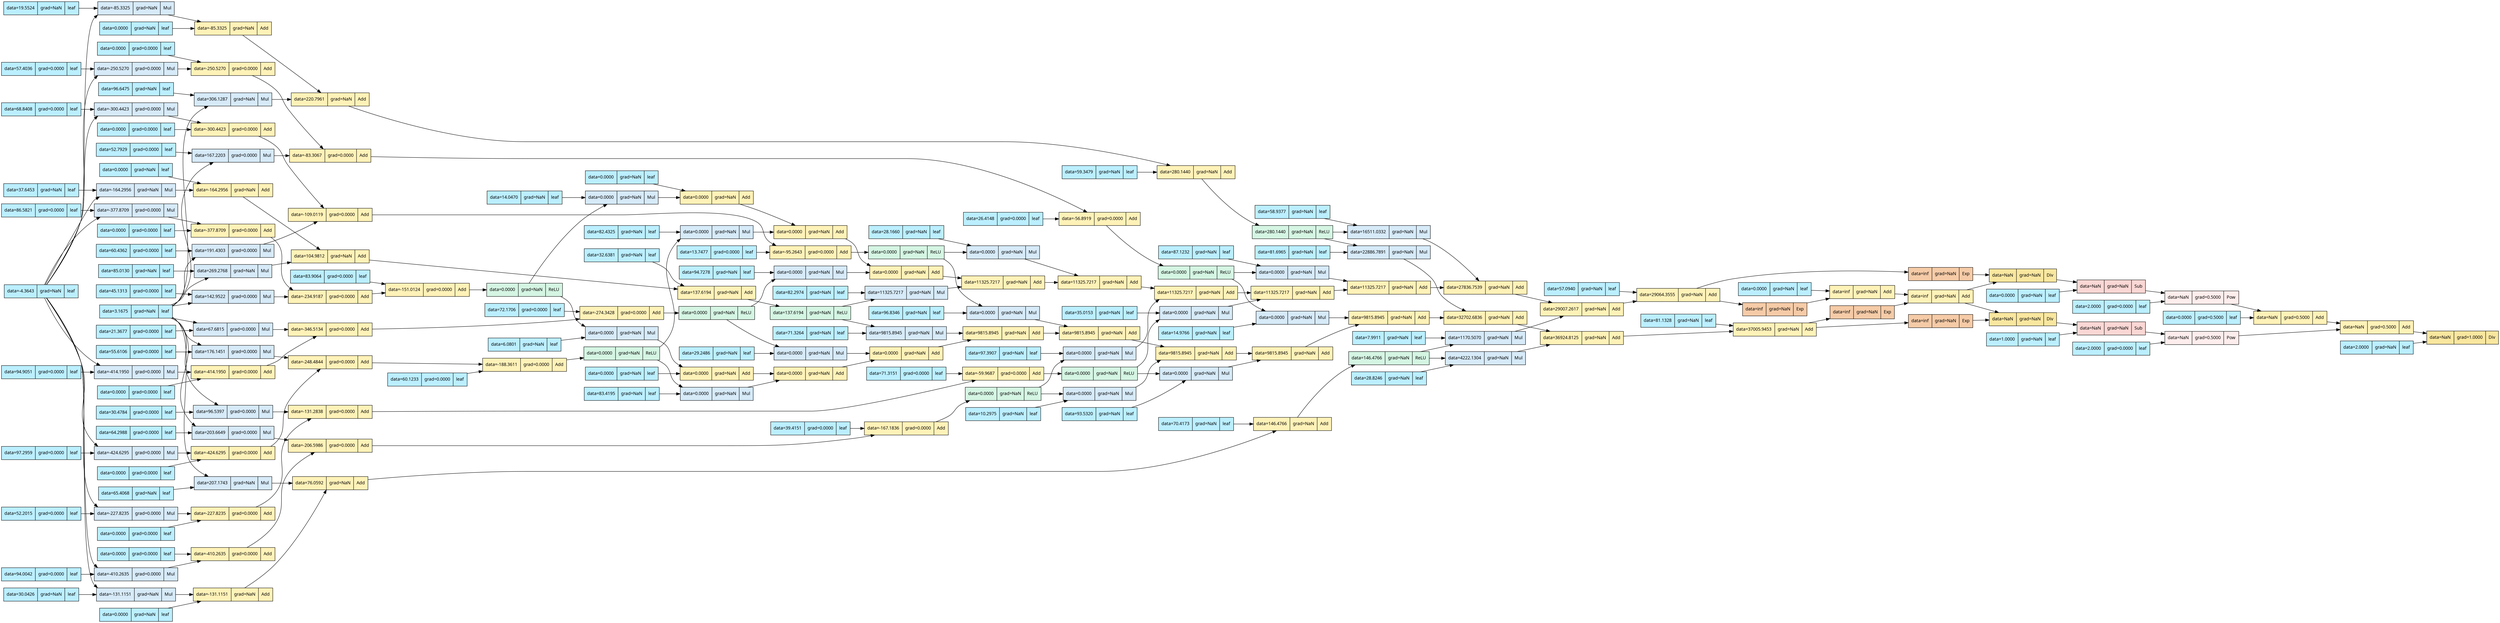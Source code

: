 digraph G {
  rankdir=LR; // Left-to-right layout
  node [fontsize=12, fontname="Verdana"];
  4156487137304219544 [label="{ data=NaN | grad=1.0000 | Div }", shape=record, style=filled, fillcolor="#F9E79F"];
  6445075832536464375 [label="{ data=NaN | grad=0.5000 | Add }", shape=record, style=filled, fillcolor="#FFF2B8"];
  9652103757747382386 [label="{ data=NaN | grad=0.5000 | Add }", shape=record, style=filled, fillcolor="#FFF2B8"];
  4453127789006967767 [label="{ data=0.0000 | grad=0.5000 | leaf }", shape=record, style=filled, fillcolor="#BBEFFF"];
  11769418526081627756 [label="{ data=NaN | grad=0.5000 | Pow }", shape=record, style=filled, fillcolor="#FDEDEC"];
  16412774921587454676 [label="{ data=NaN | grad=NaN | Sub }", shape=record, style=filled, fillcolor="#FAD7D4"];
  4108063077065796379 [label="{ data=NaN | grad=NaN | Div }", shape=record, style=filled, fillcolor="#F9E79F"];
  2104862335150026144 [label="{ data=inf | grad=NaN | Exp }", shape=record, style=filled, fillcolor="#F5CBA7"];
  746689535415674883 [label="{ data=29064.3555 | grad=NaN | Add }", shape=record, style=filled, fillcolor="#FFF2B8"];
  6503486633204749297 [label="{ data=29007.2617 | grad=NaN | Add }", shape=record, style=filled, fillcolor="#FFF2B8"];
  9631342991091460214 [label="{ data=27836.7539 | grad=NaN | Add }", shape=record, style=filled, fillcolor="#FFF2B8"];
  17467583960661753713 [label="{ data=11325.7217 | grad=NaN | Add }", shape=record, style=filled, fillcolor="#FFF2B8"];
  16389201200921079372 [label="{ data=11325.7217 | grad=NaN | Add }", shape=record, style=filled, fillcolor="#FFF2B8"];
  5043750671430192539 [label="{ data=11325.7217 | grad=NaN | Add }", shape=record, style=filled, fillcolor="#FFF2B8"];
  5450896785586428962 [label="{ data=11325.7217 | grad=NaN | Add }", shape=record, style=filled, fillcolor="#FFF2B8"];
  6056980783152377875 [label="{ data=11325.7217 | grad=NaN | Add }", shape=record, style=filled, fillcolor="#FFF2B8"];
  13607157589225850112 [label="{ data=0.0000 | grad=NaN | Add }", shape=record, style=filled, fillcolor="#FFF2B8"];
  13651807513943175569 [label="{ data=0.0000 | grad=NaN | Add }", shape=record, style=filled, fillcolor="#FFF2B8"];
  3562281269435432983 [label="{ data=0.0000 | grad=NaN | Add }", shape=record, style=filled, fillcolor="#FFF2B8"];
  4300880648821983507 [label="{ data=0.0000 | grad=NaN | leaf }", shape=record, style=filled, fillcolor="#BBEFFF"];
  14400529878893555492 [label="{ data=0.0000 | grad=NaN | Mul }", shape=record, style=filled, fillcolor="#D6EAF8"];
  14629992582369067462 [label="{ data=14.0470 | grad=NaN | leaf }", shape=record, style=filled, fillcolor="#BBEFFF"];
  5415975760615266017 [label="{ data=0.0000 | grad=NaN | ReLU }", shape=record, style=filled, fillcolor="#D5F5E3"];
  12044430445780366163 [label="{ data=-151.0124 | grad=0.0000 | Add }", shape=record, style=filled, fillcolor="#FFF2B8"];
  1578423397093564296 [label="{ data=-234.9187 | grad=0.0000 | Add }", shape=record, style=filled, fillcolor="#FFF2B8"];
  7529631893734071296 [label="{ data=-377.8709 | grad=0.0000 | Add }", shape=record, style=filled, fillcolor="#FFF2B8"];
  16149619182073098789 [label="{ data=0.0000 | grad=0.0000 | leaf }", shape=record, style=filled, fillcolor="#BBEFFF"];
  16981078485627741796 [label="{ data=-377.8709 | grad=0.0000 | Mul }", shape=record, style=filled, fillcolor="#D6EAF8"];
  15218539432622893154 [label="{ data=86.5821 | grad=0.0000 | leaf }", shape=record, style=filled, fillcolor="#BBEFFF"];
  15215729562210985212 [label="{ data=-4.3643 | grad=NaN | leaf }", shape=record, style=filled, fillcolor="#BBEFFF"];
  11213094826238769706 [label="{ data=142.9522 | grad=0.0000 | Mul }", shape=record, style=filled, fillcolor="#D6EAF8"];
  15922779182525154977 [label="{ data=45.1313 | grad=0.0000 | leaf }", shape=record, style=filled, fillcolor="#BBEFFF"];
  17810763694442120682 [label="{ data=3.1675 | grad=NaN | leaf }", shape=record, style=filled, fillcolor="#BBEFFF"];
  16182520908888526550 [label="{ data=83.9064 | grad=0.0000 | leaf }", shape=record, style=filled, fillcolor="#BBEFFF"];
  4439857652763196663 [label="{ data=0.0000 | grad=NaN | Mul }", shape=record, style=filled, fillcolor="#D6EAF8"];
  13954348964883140075 [label="{ data=82.4325 | grad=NaN | leaf }", shape=record, style=filled, fillcolor="#BBEFFF"];
  475641294285488546 [label="{ data=0.0000 | grad=NaN | ReLU }", shape=record, style=filled, fillcolor="#D5F5E3"];
  10638142579111892949 [label="{ data=-188.3611 | grad=0.0000 | Add }", shape=record, style=filled, fillcolor="#FFF2B8"];
  5573263028248063890 [label="{ data=-248.4844 | grad=0.0000 | Add }", shape=record, style=filled, fillcolor="#FFF2B8"];
  12292701150182088182 [label="{ data=-424.6295 | grad=0.0000 | Add }", shape=record, style=filled, fillcolor="#FFF2B8"];
  18136336333062210726 [label="{ data=0.0000 | grad=0.0000 | leaf }", shape=record, style=filled, fillcolor="#BBEFFF"];
  77579128901624233 [label="{ data=-424.6295 | grad=0.0000 | Mul }", shape=record, style=filled, fillcolor="#D6EAF8"];
  935241514412364023 [label="{ data=97.2959 | grad=0.0000 | leaf }", shape=record, style=filled, fillcolor="#BBEFFF"];
  15120084390762089979 [label="{ data=176.1451 | grad=0.0000 | Mul }", shape=record, style=filled, fillcolor="#D6EAF8"];
  17144319564155455087 [label="{ data=55.6106 | grad=0.0000 | leaf }", shape=record, style=filled, fillcolor="#BBEFFF"];
  10162544514281542711 [label="{ data=60.1233 | grad=0.0000 | leaf }", shape=record, style=filled, fillcolor="#BBEFFF"];
  7396264542237727209 [label="{ data=0.0000 | grad=NaN | Mul }", shape=record, style=filled, fillcolor="#D6EAF8"];
  177537267659758262 [label="{ data=94.7278 | grad=NaN | leaf }", shape=record, style=filled, fillcolor="#BBEFFF"];
  8520078891083961160 [label="{ data=0.0000 | grad=NaN | ReLU }", shape=record, style=filled, fillcolor="#D5F5E3"];
  17899590251962300943 [label="{ data=-274.3428 | grad=0.0000 | Add }", shape=record, style=filled, fillcolor="#FFF2B8"];
  250518881670666950 [label="{ data=-346.5134 | grad=0.0000 | Add }", shape=record, style=filled, fillcolor="#FFF2B8"];
  2134555794138255213 [label="{ data=-414.1950 | grad=0.0000 | Add }", shape=record, style=filled, fillcolor="#FFF2B8"];
  16951268826700924170 [label="{ data=0.0000 | grad=0.0000 | leaf }", shape=record, style=filled, fillcolor="#BBEFFF"];
  15122395712509231165 [label="{ data=-414.1950 | grad=0.0000 | Mul }", shape=record, style=filled, fillcolor="#D6EAF8"];
  17321406361676597944 [label="{ data=94.9051 | grad=0.0000 | leaf }", shape=record, style=filled, fillcolor="#BBEFFF"];
  6493416446817599474 [label="{ data=67.6815 | grad=0.0000 | Mul }", shape=record, style=filled, fillcolor="#D6EAF8"];
  2160549968456267154 [label="{ data=21.3677 | grad=0.0000 | leaf }", shape=record, style=filled, fillcolor="#BBEFFF"];
  4305601905014479142 [label="{ data=72.1706 | grad=0.0000 | leaf }", shape=record, style=filled, fillcolor="#BBEFFF"];
  12105754632019460955 [label="{ data=11325.7217 | grad=NaN | Mul }", shape=record, style=filled, fillcolor="#D6EAF8"];
  10035515086187408108 [label="{ data=82.2974 | grad=NaN | leaf }", shape=record, style=filled, fillcolor="#BBEFFF"];
  11772464755292608980 [label="{ data=137.6194 | grad=NaN | ReLU }", shape=record, style=filled, fillcolor="#D5F5E3"];
  9668094439080920559 [label="{ data=137.6194 | grad=NaN | Add }", shape=record, style=filled, fillcolor="#FFF2B8"];
  9804364714505800178 [label="{ data=104.9812 | grad=NaN | Add }", shape=record, style=filled, fillcolor="#FFF2B8"];
  17671334569909291822 [label="{ data=-164.2956 | grad=NaN | Add }", shape=record, style=filled, fillcolor="#FFF2B8"];
  10510581615932386925 [label="{ data=0.0000 | grad=NaN | leaf }", shape=record, style=filled, fillcolor="#BBEFFF"];
  13436360703614177885 [label="{ data=-164.2956 | grad=NaN | Mul }", shape=record, style=filled, fillcolor="#D6EAF8"];
  711244772619471336 [label="{ data=37.6453 | grad=NaN | leaf }", shape=record, style=filled, fillcolor="#BBEFFF"];
  13195750967974673006 [label="{ data=269.2768 | grad=NaN | Mul }", shape=record, style=filled, fillcolor="#D6EAF8"];
  15322334682976233040 [label="{ data=85.0130 | grad=NaN | leaf }", shape=record, style=filled, fillcolor="#BBEFFF"];
  5329117312383433342 [label="{ data=32.6381 | grad=NaN | leaf }", shape=record, style=filled, fillcolor="#BBEFFF"];
  16952004202944053124 [label="{ data=0.0000 | grad=NaN | Mul }", shape=record, style=filled, fillcolor="#D6EAF8"];
  17773463931827807958 [label="{ data=28.1660 | grad=NaN | leaf }", shape=record, style=filled, fillcolor="#BBEFFF"];
  9197013502983195616 [label="{ data=0.0000 | grad=NaN | ReLU }", shape=record, style=filled, fillcolor="#D5F5E3"];
  10240072204374744630 [label="{ data=-95.2643 | grad=0.0000 | Add }", shape=record, style=filled, fillcolor="#FFF2B8"];
  18093006577890272571 [label="{ data=-109.0119 | grad=0.0000 | Add }", shape=record, style=filled, fillcolor="#FFF2B8"];
  9196645007662902206 [label="{ data=-300.4423 | grad=0.0000 | Add }", shape=record, style=filled, fillcolor="#FFF2B8"];
  12268259579242214355 [label="{ data=0.0000 | grad=0.0000 | leaf }", shape=record, style=filled, fillcolor="#BBEFFF"];
  3389917531479351326 [label="{ data=-300.4423 | grad=0.0000 | Mul }", shape=record, style=filled, fillcolor="#D6EAF8"];
  14270183508782190805 [label="{ data=68.8408 | grad=0.0000 | leaf }", shape=record, style=filled, fillcolor="#BBEFFF"];
  11114300433369285126 [label="{ data=191.4303 | grad=0.0000 | Mul }", shape=record, style=filled, fillcolor="#D6EAF8"];
  13759300049631665101 [label="{ data=60.4362 | grad=0.0000 | leaf }", shape=record, style=filled, fillcolor="#BBEFFF"];
  15455702387117615368 [label="{ data=13.7477 | grad=0.0000 | leaf }", shape=record, style=filled, fillcolor="#BBEFFF"];
  4099005250818610746 [label="{ data=0.0000 | grad=NaN | Mul }", shape=record, style=filled, fillcolor="#D6EAF8"];
  17368274759259810925 [label="{ data=97.3907 | grad=NaN | leaf }", shape=record, style=filled, fillcolor="#BBEFFF"];
  4739652631654300324 [label="{ data=0.0000 | grad=NaN | ReLU }", shape=record, style=filled, fillcolor="#D5F5E3"];
  140671503884083330 [label="{ data=-167.1836 | grad=0.0000 | Add }", shape=record, style=filled, fillcolor="#FFF2B8"];
  106139536255503662 [label="{ data=-206.5986 | grad=0.0000 | Add }", shape=record, style=filled, fillcolor="#FFF2B8"];
  17041535037534694699 [label="{ data=-410.2635 | grad=0.0000 | Add }", shape=record, style=filled, fillcolor="#FFF2B8"];
  7213364156520915924 [label="{ data=0.0000 | grad=0.0000 | leaf }", shape=record, style=filled, fillcolor="#BBEFFF"];
  15962229112644546499 [label="{ data=-410.2635 | grad=0.0000 | Mul }", shape=record, style=filled, fillcolor="#D6EAF8"];
  10650752859872945177 [label="{ data=94.0042 | grad=0.0000 | leaf }", shape=record, style=filled, fillcolor="#BBEFFF"];
  8322818482812998551 [label="{ data=203.6649 | grad=0.0000 | Mul }", shape=record, style=filled, fillcolor="#D6EAF8"];
  4486452029993728495 [label="{ data=64.2988 | grad=0.0000 | leaf }", shape=record, style=filled, fillcolor="#BBEFFF"];
  12820457637584355828 [label="{ data=39.4151 | grad=0.0000 | leaf }", shape=record, style=filled, fillcolor="#BBEFFF"];
  1588177900181347932 [label="{ data=0.0000 | grad=NaN | Mul }", shape=record, style=filled, fillcolor="#D6EAF8"];
  4609709809502530369 [label="{ data=35.0153 | grad=NaN | leaf }", shape=record, style=filled, fillcolor="#BBEFFF"];
  13685769329479707128 [label="{ data=0.0000 | grad=NaN | ReLU }", shape=record, style=filled, fillcolor="#D5F5E3"];
  5236677513015810889 [label="{ data=-59.9687 | grad=0.0000 | Add }", shape=record, style=filled, fillcolor="#FFF2B8"];
  16822173358408151087 [label="{ data=-131.2838 | grad=0.0000 | Add }", shape=record, style=filled, fillcolor="#FFF2B8"];
  16247181773230245789 [label="{ data=-227.8235 | grad=0.0000 | Add }", shape=record, style=filled, fillcolor="#FFF2B8"];
  7038167468074267798 [label="{ data=0.0000 | grad=0.0000 | leaf }", shape=record, style=filled, fillcolor="#BBEFFF"];
  14888020869817884295 [label="{ data=-227.8235 | grad=0.0000 | Mul }", shape=record, style=filled, fillcolor="#D6EAF8"];
  10504004970216060514 [label="{ data=52.2015 | grad=0.0000 | leaf }", shape=record, style=filled, fillcolor="#BBEFFF"];
  11967856831041820623 [label="{ data=96.5397 | grad=0.0000 | Mul }", shape=record, style=filled, fillcolor="#D6EAF8"];
  11923703833123418614 [label="{ data=30.4784 | grad=0.0000 | leaf }", shape=record, style=filled, fillcolor="#BBEFFF"];
  4694154734640389750 [label="{ data=71.3151 | grad=0.0000 | leaf }", shape=record, style=filled, fillcolor="#BBEFFF"];
  5313029912124754346 [label="{ data=0.0000 | grad=NaN | Mul }", shape=record, style=filled, fillcolor="#D6EAF8"];
  15556359845129559588 [label="{ data=87.1232 | grad=NaN | leaf }", shape=record, style=filled, fillcolor="#BBEFFF"];
  9560333855238634404 [label="{ data=0.0000 | grad=NaN | ReLU }", shape=record, style=filled, fillcolor="#D5F5E3"];
  2212787290964631210 [label="{ data=-56.8919 | grad=0.0000 | Add }", shape=record, style=filled, fillcolor="#FFF2B8"];
  566325256127422889 [label="{ data=-83.3067 | grad=0.0000 | Add }", shape=record, style=filled, fillcolor="#FFF2B8"];
  7397401814372167024 [label="{ data=-250.5270 | grad=0.0000 | Add }", shape=record, style=filled, fillcolor="#FFF2B8"];
  11560008214177796611 [label="{ data=0.0000 | grad=0.0000 | leaf }", shape=record, style=filled, fillcolor="#BBEFFF"];
  12480312259380525073 [label="{ data=-250.5270 | grad=0.0000 | Mul }", shape=record, style=filled, fillcolor="#D6EAF8"];
  11923624185838118123 [label="{ data=57.4036 | grad=0.0000 | leaf }", shape=record, style=filled, fillcolor="#BBEFFF"];
  14463157417309153064 [label="{ data=167.2203 | grad=0.0000 | Mul }", shape=record, style=filled, fillcolor="#D6EAF8"];
  14145845192959463875 [label="{ data=52.7929 | grad=0.0000 | leaf }", shape=record, style=filled, fillcolor="#BBEFFF"];
  7070638781850274142 [label="{ data=26.4148 | grad=0.0000 | leaf }", shape=record, style=filled, fillcolor="#BBEFFF"];
  14530383885625835948 [label="{ data=16511.0332 | grad=NaN | Mul }", shape=record, style=filled, fillcolor="#D6EAF8"];
  10982657390272690166 [label="{ data=58.9377 | grad=NaN | leaf }", shape=record, style=filled, fillcolor="#BBEFFF"];
  5399872024329636079 [label="{ data=280.1440 | grad=NaN | ReLU }", shape=record, style=filled, fillcolor="#D5F5E3"];
  13752210698153473746 [label="{ data=280.1440 | grad=NaN | Add }", shape=record, style=filled, fillcolor="#FFF2B8"];
  12065077949416249454 [label="{ data=220.7961 | grad=NaN | Add }", shape=record, style=filled, fillcolor="#FFF2B8"];
  18155056117967488282 [label="{ data=-85.3325 | grad=NaN | Add }", shape=record, style=filled, fillcolor="#FFF2B8"];
  75956862568088234 [label="{ data=0.0000 | grad=NaN | leaf }", shape=record, style=filled, fillcolor="#BBEFFF"];
  7353481316853890904 [label="{ data=-85.3325 | grad=NaN | Mul }", shape=record, style=filled, fillcolor="#D6EAF8"];
  10797322474499149012 [label="{ data=19.5524 | grad=NaN | leaf }", shape=record, style=filled, fillcolor="#BBEFFF"];
  4255622499280717984 [label="{ data=306.1287 | grad=NaN | Mul }", shape=record, style=filled, fillcolor="#D6EAF8"];
  9048197085707007179 [label="{ data=96.6475 | grad=NaN | leaf }", shape=record, style=filled, fillcolor="#BBEFFF"];
  10653819066775252696 [label="{ data=59.3479 | grad=NaN | leaf }", shape=record, style=filled, fillcolor="#BBEFFF"];
  2853772019968350344 [label="{ data=1170.5070 | grad=NaN | Mul }", shape=record, style=filled, fillcolor="#D6EAF8"];
  6686165575168263181 [label="{ data=7.9911 | grad=NaN | leaf }", shape=record, style=filled, fillcolor="#BBEFFF"];
  3924848371946196796 [label="{ data=146.4766 | grad=NaN | ReLU }", shape=record, style=filled, fillcolor="#D5F5E3"];
  3971034307593478154 [label="{ data=146.4766 | grad=NaN | Add }", shape=record, style=filled, fillcolor="#FFF2B8"];
  4302838006539522444 [label="{ data=76.0592 | grad=NaN | Add }", shape=record, style=filled, fillcolor="#FFF2B8"];
  16087386563977158326 [label="{ data=-131.1151 | grad=NaN | Add }", shape=record, style=filled, fillcolor="#FFF2B8"];
  15585787182683264053 [label="{ data=0.0000 | grad=NaN | leaf }", shape=record, style=filled, fillcolor="#BBEFFF"];
  8122199560088973834 [label="{ data=-131.1151 | grad=NaN | Mul }", shape=record, style=filled, fillcolor="#D6EAF8"];
  11267936866062175883 [label="{ data=30.0426 | grad=NaN | leaf }", shape=record, style=filled, fillcolor="#BBEFFF"];
  16005528371275978383 [label="{ data=207.1743 | grad=NaN | Mul }", shape=record, style=filled, fillcolor="#D6EAF8"];
  10881832954561382924 [label="{ data=65.4068 | grad=NaN | leaf }", shape=record, style=filled, fillcolor="#BBEFFF"];
  16962547500169288807 [label="{ data=70.4173 | grad=NaN | leaf }", shape=record, style=filled, fillcolor="#BBEFFF"];
  16754472185705054300 [label="{ data=57.0940 | grad=NaN | leaf }", shape=record, style=filled, fillcolor="#BBEFFF"];
  6778276954912055012 [label="{ data=inf | grad=NaN | Add }", shape=record, style=filled, fillcolor="#FFF2B8"];
  2236263575841390127 [label="{ data=inf | grad=NaN | Add }", shape=record, style=filled, fillcolor="#FFF2B8"];
  6342023634412468022 [label="{ data=0.0000 | grad=NaN | leaf }", shape=record, style=filled, fillcolor="#BBEFFF"];
  12043776304931297219 [label="{ data=inf | grad=NaN | Exp }", shape=record, style=filled, fillcolor="#F5CBA7"];
  13617490401558499279 [label="{ data=inf | grad=NaN | Exp }", shape=record, style=filled, fillcolor="#F5CBA7"];
  16169950981172656920 [label="{ data=37005.9453 | grad=NaN | Add }", shape=record, style=filled, fillcolor="#FFF2B8"];
  12064406133355303360 [label="{ data=36924.8125 | grad=NaN | Add }", shape=record, style=filled, fillcolor="#FFF2B8"];
  17486494029864774982 [label="{ data=32702.6836 | grad=NaN | Add }", shape=record, style=filled, fillcolor="#FFF2B8"];
  11839673646539979513 [label="{ data=9815.8945 | grad=NaN | Add }", shape=record, style=filled, fillcolor="#FFF2B8"];
  18332952152302592818 [label="{ data=9815.8945 | grad=NaN | Add }", shape=record, style=filled, fillcolor="#FFF2B8"];
  17816847153734609623 [label="{ data=9815.8945 | grad=NaN | Add }", shape=record, style=filled, fillcolor="#FFF2B8"];
  10246642136267199396 [label="{ data=9815.8945 | grad=NaN | Add }", shape=record, style=filled, fillcolor="#FFF2B8"];
  15329608278590377844 [label="{ data=9815.8945 | grad=NaN | Add }", shape=record, style=filled, fillcolor="#FFF2B8"];
  16631952548318208279 [label="{ data=0.0000 | grad=NaN | Add }", shape=record, style=filled, fillcolor="#FFF2B8"];
  17272641489237428864 [label="{ data=0.0000 | grad=NaN | Add }", shape=record, style=filled, fillcolor="#FFF2B8"];
  4054029382914220534 [label="{ data=0.0000 | grad=NaN | Add }", shape=record, style=filled, fillcolor="#FFF2B8"];
  5603132149464400031 [label="{ data=0.0000 | grad=NaN | leaf }", shape=record, style=filled, fillcolor="#BBEFFF"];
  12453796112812368629 [label="{ data=0.0000 | grad=NaN | Mul }", shape=record, style=filled, fillcolor="#D6EAF8"];
  5893574148584915180 [label="{ data=6.0801 | grad=NaN | leaf }", shape=record, style=filled, fillcolor="#BBEFFF"];
  431197262241926045 [label="{ data=0.0000 | grad=NaN | Mul }", shape=record, style=filled, fillcolor="#D6EAF8"];
  2965631650962207247 [label="{ data=83.4195 | grad=NaN | leaf }", shape=record, style=filled, fillcolor="#BBEFFF"];
  17568843425526061167 [label="{ data=0.0000 | grad=NaN | Mul }", shape=record, style=filled, fillcolor="#D6EAF8"];
  13170557241738991495 [label="{ data=29.2486 | grad=NaN | leaf }", shape=record, style=filled, fillcolor="#BBEFFF"];
  18361643019968740789 [label="{ data=9815.8945 | grad=NaN | Mul }", shape=record, style=filled, fillcolor="#D6EAF8"];
  993265902960131466 [label="{ data=71.3264 | grad=NaN | leaf }", shape=record, style=filled, fillcolor="#BBEFFF"];
  11668407208122932922 [label="{ data=0.0000 | grad=NaN | Mul }", shape=record, style=filled, fillcolor="#D6EAF8"];
  5932761900821705335 [label="{ data=96.8346 | grad=NaN | leaf }", shape=record, style=filled, fillcolor="#BBEFFF"];
  14933279599738169043 [label="{ data=0.0000 | grad=NaN | Mul }", shape=record, style=filled, fillcolor="#D6EAF8"];
  5835041728151774131 [label="{ data=10.2975 | grad=NaN | leaf }", shape=record, style=filled, fillcolor="#BBEFFF"];
  17584345073111521572 [label="{ data=0.0000 | grad=NaN | Mul }", shape=record, style=filled, fillcolor="#D6EAF8"];
  1766883844329639021 [label="{ data=93.5320 | grad=NaN | leaf }", shape=record, style=filled, fillcolor="#BBEFFF"];
  2322096718114803455 [label="{ data=0.0000 | grad=NaN | Mul }", shape=record, style=filled, fillcolor="#D6EAF8"];
  2138466403834889605 [label="{ data=14.9766 | grad=NaN | leaf }", shape=record, style=filled, fillcolor="#BBEFFF"];
  9914224487719908916 [label="{ data=22886.7891 | grad=NaN | Mul }", shape=record, style=filled, fillcolor="#D6EAF8"];
  10040341351389765776 [label="{ data=81.6965 | grad=NaN | leaf }", shape=record, style=filled, fillcolor="#BBEFFF"];
  5185014056729549322 [label="{ data=4222.1304 | grad=NaN | Mul }", shape=record, style=filled, fillcolor="#D6EAF8"];
  14050300846795803283 [label="{ data=28.8246 | grad=NaN | leaf }", shape=record, style=filled, fillcolor="#BBEFFF"];
  4649678041149553631 [label="{ data=81.1328 | grad=NaN | leaf }", shape=record, style=filled, fillcolor="#BBEFFF"];
  17366865367993674282 [label="{ data=0.0000 | grad=NaN | leaf }", shape=record, style=filled, fillcolor="#BBEFFF"];
  16372455850011129866 [label="{ data=2.0000 | grad=0.0000 | leaf }", shape=record, style=filled, fillcolor="#BBEFFF"];
  4885624359957908456 [label="{ data=NaN | grad=0.5000 | Pow }", shape=record, style=filled, fillcolor="#FDEDEC"];
  3298620239164573562 [label="{ data=NaN | grad=NaN | Sub }", shape=record, style=filled, fillcolor="#FAD7D4"];
  1123816209690880554 [label="{ data=NaN | grad=NaN | Div }", shape=record, style=filled, fillcolor="#F9E79F"];
  878570355461760685 [label="{ data=inf | grad=NaN | Exp }", shape=record, style=filled, fillcolor="#F5CBA7"];
  683321392277730464 [label="{ data=1.0000 | grad=NaN | leaf }", shape=record, style=filled, fillcolor="#BBEFFF"];
  8236925478646677478 [label="{ data=2.0000 | grad=0.0000 | leaf }", shape=record, style=filled, fillcolor="#BBEFFF"];
  2227213837450676743 [label="{ data=2.0000 | grad=NaN | leaf }", shape=record, style=filled, fillcolor="#BBEFFF"];

  6445075832536464375 -> 4156487137304219544;
  9652103757747382386 -> 6445075832536464375;
  4453127789006967767 -> 9652103757747382386;
  11769418526081627756 -> 9652103757747382386;
  16412774921587454676 -> 11769418526081627756;
  4108063077065796379 -> 16412774921587454676;
  2104862335150026144 -> 4108063077065796379;
  746689535415674883 -> 2104862335150026144;
  6503486633204749297 -> 746689535415674883;
  9631342991091460214 -> 6503486633204749297;
  17467583960661753713 -> 9631342991091460214;
  16389201200921079372 -> 17467583960661753713;
  5043750671430192539 -> 16389201200921079372;
  5450896785586428962 -> 5043750671430192539;
  6056980783152377875 -> 5450896785586428962;
  13607157589225850112 -> 6056980783152377875;
  13651807513943175569 -> 13607157589225850112;
  3562281269435432983 -> 13651807513943175569;
  4300880648821983507 -> 3562281269435432983;
  14400529878893555492 -> 3562281269435432983;
  14629992582369067462 -> 14400529878893555492;
  5415975760615266017 -> 14400529878893555492;
  12044430445780366163 -> 5415975760615266017;
  1578423397093564296 -> 12044430445780366163;
  7529631893734071296 -> 1578423397093564296;
  16149619182073098789 -> 7529631893734071296;
  16981078485627741796 -> 7529631893734071296;
  15218539432622893154 -> 16981078485627741796;
  15215729562210985212 -> 16981078485627741796;
  11213094826238769706 -> 1578423397093564296;
  15922779182525154977 -> 11213094826238769706;
  17810763694442120682 -> 11213094826238769706;
  16182520908888526550 -> 12044430445780366163;
  4439857652763196663 -> 13651807513943175569;
  13954348964883140075 -> 4439857652763196663;
  475641294285488546 -> 4439857652763196663;
  10638142579111892949 -> 475641294285488546;
  5573263028248063890 -> 10638142579111892949;
  12292701150182088182 -> 5573263028248063890;
  18136336333062210726 -> 12292701150182088182;
  77579128901624233 -> 12292701150182088182;
  935241514412364023 -> 77579128901624233;
  15215729562210985212 -> 77579128901624233;
  15120084390762089979 -> 5573263028248063890;
  17144319564155455087 -> 15120084390762089979;
  17810763694442120682 -> 15120084390762089979;
  10162544514281542711 -> 10638142579111892949;
  7396264542237727209 -> 13607157589225850112;
  177537267659758262 -> 7396264542237727209;
  8520078891083961160 -> 7396264542237727209;
  17899590251962300943 -> 8520078891083961160;
  250518881670666950 -> 17899590251962300943;
  2134555794138255213 -> 250518881670666950;
  16951268826700924170 -> 2134555794138255213;
  15122395712509231165 -> 2134555794138255213;
  17321406361676597944 -> 15122395712509231165;
  15215729562210985212 -> 15122395712509231165;
  6493416446817599474 -> 250518881670666950;
  2160549968456267154 -> 6493416446817599474;
  17810763694442120682 -> 6493416446817599474;
  4305601905014479142 -> 17899590251962300943;
  12105754632019460955 -> 6056980783152377875;
  10035515086187408108 -> 12105754632019460955;
  11772464755292608980 -> 12105754632019460955;
  9668094439080920559 -> 11772464755292608980;
  9804364714505800178 -> 9668094439080920559;
  17671334569909291822 -> 9804364714505800178;
  10510581615932386925 -> 17671334569909291822;
  13436360703614177885 -> 17671334569909291822;
  711244772619471336 -> 13436360703614177885;
  15215729562210985212 -> 13436360703614177885;
  13195750967974673006 -> 9804364714505800178;
  15322334682976233040 -> 13195750967974673006;
  17810763694442120682 -> 13195750967974673006;
  5329117312383433342 -> 9668094439080920559;
  16952004202944053124 -> 5450896785586428962;
  17773463931827807958 -> 16952004202944053124;
  9197013502983195616 -> 16952004202944053124;
  10240072204374744630 -> 9197013502983195616;
  18093006577890272571 -> 10240072204374744630;
  9196645007662902206 -> 18093006577890272571;
  12268259579242214355 -> 9196645007662902206;
  3389917531479351326 -> 9196645007662902206;
  14270183508782190805 -> 3389917531479351326;
  15215729562210985212 -> 3389917531479351326;
  11114300433369285126 -> 18093006577890272571;
  13759300049631665101 -> 11114300433369285126;
  17810763694442120682 -> 11114300433369285126;
  15455702387117615368 -> 10240072204374744630;
  4099005250818610746 -> 5043750671430192539;
  17368274759259810925 -> 4099005250818610746;
  4739652631654300324 -> 4099005250818610746;
  140671503884083330 -> 4739652631654300324;
  106139536255503662 -> 140671503884083330;
  17041535037534694699 -> 106139536255503662;
  7213364156520915924 -> 17041535037534694699;
  15962229112644546499 -> 17041535037534694699;
  10650752859872945177 -> 15962229112644546499;
  15215729562210985212 -> 15962229112644546499;
  8322818482812998551 -> 106139536255503662;
  4486452029993728495 -> 8322818482812998551;
  17810763694442120682 -> 8322818482812998551;
  12820457637584355828 -> 140671503884083330;
  1588177900181347932 -> 16389201200921079372;
  4609709809502530369 -> 1588177900181347932;
  13685769329479707128 -> 1588177900181347932;
  5236677513015810889 -> 13685769329479707128;
  16822173358408151087 -> 5236677513015810889;
  16247181773230245789 -> 16822173358408151087;
  7038167468074267798 -> 16247181773230245789;
  14888020869817884295 -> 16247181773230245789;
  10504004970216060514 -> 14888020869817884295;
  15215729562210985212 -> 14888020869817884295;
  11967856831041820623 -> 16822173358408151087;
  11923703833123418614 -> 11967856831041820623;
  17810763694442120682 -> 11967856831041820623;
  4694154734640389750 -> 5236677513015810889;
  5313029912124754346 -> 17467583960661753713;
  15556359845129559588 -> 5313029912124754346;
  9560333855238634404 -> 5313029912124754346;
  2212787290964631210 -> 9560333855238634404;
  566325256127422889 -> 2212787290964631210;
  7397401814372167024 -> 566325256127422889;
  11560008214177796611 -> 7397401814372167024;
  12480312259380525073 -> 7397401814372167024;
  11923624185838118123 -> 12480312259380525073;
  15215729562210985212 -> 12480312259380525073;
  14463157417309153064 -> 566325256127422889;
  14145845192959463875 -> 14463157417309153064;
  17810763694442120682 -> 14463157417309153064;
  7070638781850274142 -> 2212787290964631210;
  14530383885625835948 -> 9631342991091460214;
  10982657390272690166 -> 14530383885625835948;
  5399872024329636079 -> 14530383885625835948;
  13752210698153473746 -> 5399872024329636079;
  12065077949416249454 -> 13752210698153473746;
  18155056117967488282 -> 12065077949416249454;
  75956862568088234 -> 18155056117967488282;
  7353481316853890904 -> 18155056117967488282;
  10797322474499149012 -> 7353481316853890904;
  15215729562210985212 -> 7353481316853890904;
  4255622499280717984 -> 12065077949416249454;
  9048197085707007179 -> 4255622499280717984;
  17810763694442120682 -> 4255622499280717984;
  10653819066775252696 -> 13752210698153473746;
  2853772019968350344 -> 6503486633204749297;
  6686165575168263181 -> 2853772019968350344;
  3924848371946196796 -> 2853772019968350344;
  3971034307593478154 -> 3924848371946196796;
  4302838006539522444 -> 3971034307593478154;
  16087386563977158326 -> 4302838006539522444;
  15585787182683264053 -> 16087386563977158326;
  8122199560088973834 -> 16087386563977158326;
  11267936866062175883 -> 8122199560088973834;
  15215729562210985212 -> 8122199560088973834;
  16005528371275978383 -> 4302838006539522444;
  10881832954561382924 -> 16005528371275978383;
  17810763694442120682 -> 16005528371275978383;
  16962547500169288807 -> 3971034307593478154;
  16754472185705054300 -> 746689535415674883;
  6778276954912055012 -> 4108063077065796379;
  2236263575841390127 -> 6778276954912055012;
  6342023634412468022 -> 2236263575841390127;
  12043776304931297219 -> 2236263575841390127;
  746689535415674883 -> 12043776304931297219;
  13617490401558499279 -> 6778276954912055012;
  16169950981172656920 -> 13617490401558499279;
  12064406133355303360 -> 16169950981172656920;
  17486494029864774982 -> 12064406133355303360;
  11839673646539979513 -> 17486494029864774982;
  18332952152302592818 -> 11839673646539979513;
  17816847153734609623 -> 18332952152302592818;
  10246642136267199396 -> 17816847153734609623;
  15329608278590377844 -> 10246642136267199396;
  16631952548318208279 -> 15329608278590377844;
  17272641489237428864 -> 16631952548318208279;
  4054029382914220534 -> 17272641489237428864;
  5603132149464400031 -> 4054029382914220534;
  12453796112812368629 -> 4054029382914220534;
  5893574148584915180 -> 12453796112812368629;
  5415975760615266017 -> 12453796112812368629;
  431197262241926045 -> 17272641489237428864;
  2965631650962207247 -> 431197262241926045;
  475641294285488546 -> 431197262241926045;
  17568843425526061167 -> 16631952548318208279;
  13170557241738991495 -> 17568843425526061167;
  8520078891083961160 -> 17568843425526061167;
  18361643019968740789 -> 15329608278590377844;
  993265902960131466 -> 18361643019968740789;
  11772464755292608980 -> 18361643019968740789;
  11668407208122932922 -> 10246642136267199396;
  5932761900821705335 -> 11668407208122932922;
  9197013502983195616 -> 11668407208122932922;
  14933279599738169043 -> 17816847153734609623;
  5835041728151774131 -> 14933279599738169043;
  4739652631654300324 -> 14933279599738169043;
  17584345073111521572 -> 18332952152302592818;
  1766883844329639021 -> 17584345073111521572;
  13685769329479707128 -> 17584345073111521572;
  2322096718114803455 -> 11839673646539979513;
  2138466403834889605 -> 2322096718114803455;
  9560333855238634404 -> 2322096718114803455;
  9914224487719908916 -> 17486494029864774982;
  10040341351389765776 -> 9914224487719908916;
  5399872024329636079 -> 9914224487719908916;
  5185014056729549322 -> 12064406133355303360;
  14050300846795803283 -> 5185014056729549322;
  3924848371946196796 -> 5185014056729549322;
  4649678041149553631 -> 16169950981172656920;
  17366865367993674282 -> 16412774921587454676;
  16372455850011129866 -> 11769418526081627756;
  4885624359957908456 -> 6445075832536464375;
  3298620239164573562 -> 4885624359957908456;
  1123816209690880554 -> 3298620239164573562;
  878570355461760685 -> 1123816209690880554;
  16169950981172656920 -> 878570355461760685;
  6778276954912055012 -> 1123816209690880554;
  683321392277730464 -> 3298620239164573562;
  8236925478646677478 -> 4885624359957908456;
  2227213837450676743 -> 4156487137304219544;

}